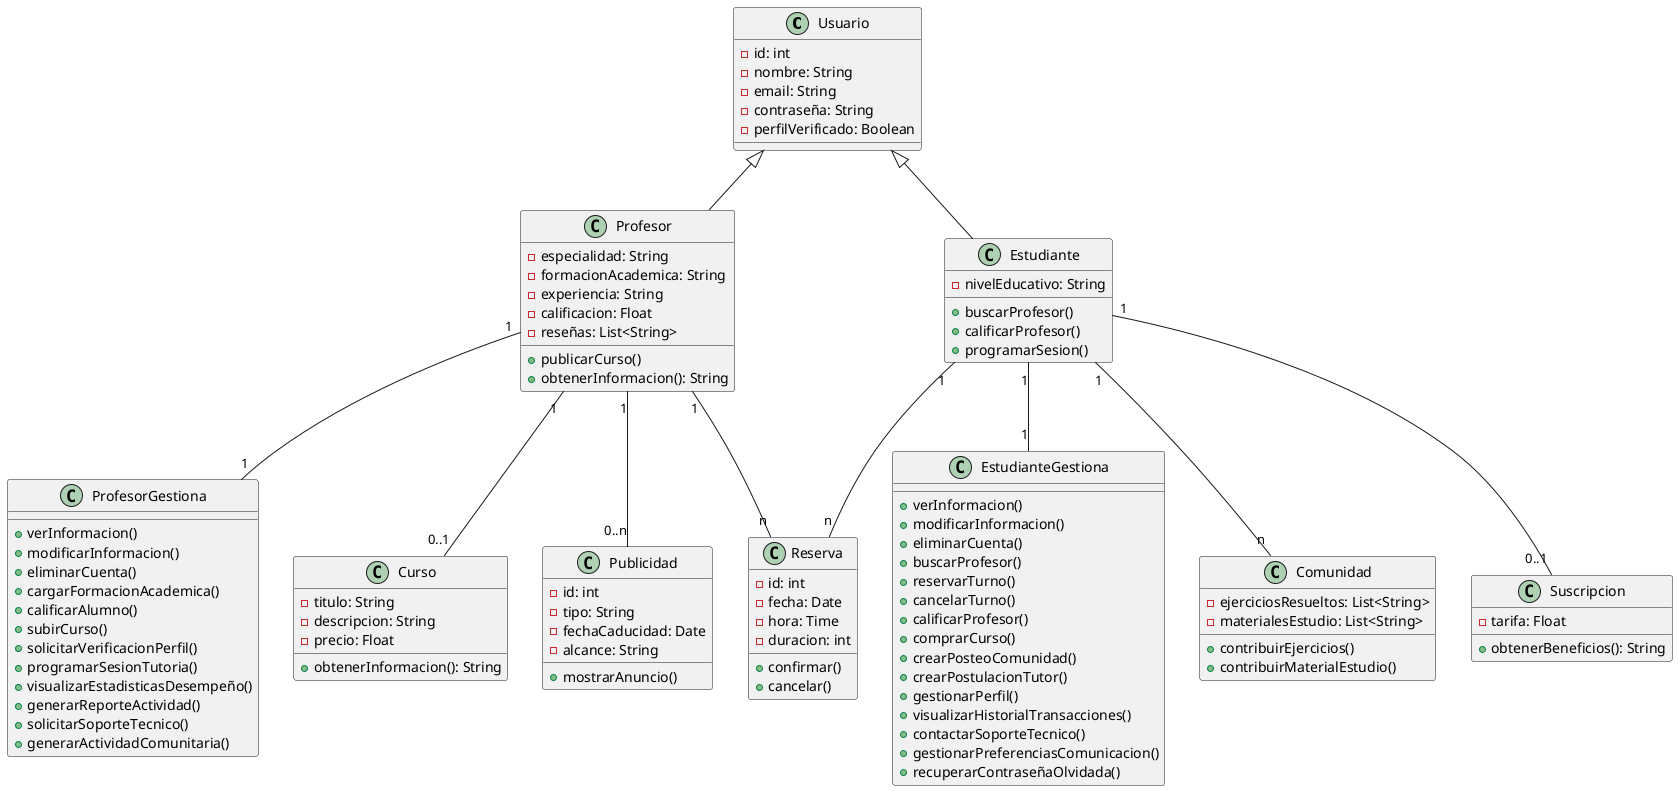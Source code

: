 @startuml

class Usuario {
    - id: int
    - nombre: String
    - email: String
    - contraseña: String
    - perfilVerificado: Boolean
}

class Profesor extends Usuario {
    - especialidad: String
    - formacionAcademica: String
    - experiencia: String
    - calificacion: Float
    - reseñas: List<String>
    + publicarCurso()
    + obtenerInformacion(): String
}

class Estudiante extends Usuario {
    - nivelEducativo: String
    + buscarProfesor()
    + calificarProfesor()
    + programarSesion()
}

class EstudianteGestiona {
    + verInformacion()
    + modificarInformacion()
    + eliminarCuenta()
    + buscarProfesor()
    + reservarTurno()
    + cancelarTurno()
    + calificarProfesor()
    + comprarCurso()
    + crearPosteoComunidad()
    + crearPostulacionTutor()
    + gestionarPerfil()
    + visualizarHistorialTransacciones()
    + contactarSoporteTecnico()
    + gestionarPreferenciasComunicacion()
    + recuperarContraseñaOlvidada()
}

class ProfesorGestiona {
    + verInformacion()
    + modificarInformacion()
    + eliminarCuenta()
    + cargarFormacionAcademica()
    + calificarAlumno()
    + subirCurso()
    + solicitarVerificacionPerfil()
    + programarSesionTutoria()
    + visualizarEstadisticasDesempeño()
    + generarReporteActividad()
    + solicitarSoporteTecnico()
    + generarActividadComunitaria()
}

class Curso {
    - titulo: String
    - descripcion: String
    - precio: Float
    + obtenerInformacion(): String
}

class Reserva {
    - id: int
    - fecha: Date
    - hora: Time
    - duracion: int
    + confirmar()
    + cancelar()
}

class Comunidad {
    - ejerciciosResueltos: List<String>
    - materialesEstudio: List<String>
    + contribuirEjercicios()
    + contribuirMaterialEstudio()
}

class Publicidad {
    - id: int
    - tipo: String
    - fechaCaducidad: Date
    - alcance: String
    + mostrarAnuncio()
}

class Suscripcion {
    - tarifa: Float
    + obtenerBeneficios(): String
}

Profesor "1" -- "1" ProfesorGestiona
Profesor "1" -- "0..1" Curso
Profesor "1" -- "n" Reserva
Profesor "1" -- "0..n" Publicidad
Estudiante "1" -- "1" EstudianteGestiona
Estudiante "1" -- "n" Reserva
Estudiante "1" -- "n" Comunidad
Estudiante "1" -- "0..1" Suscripcion

@enduml
